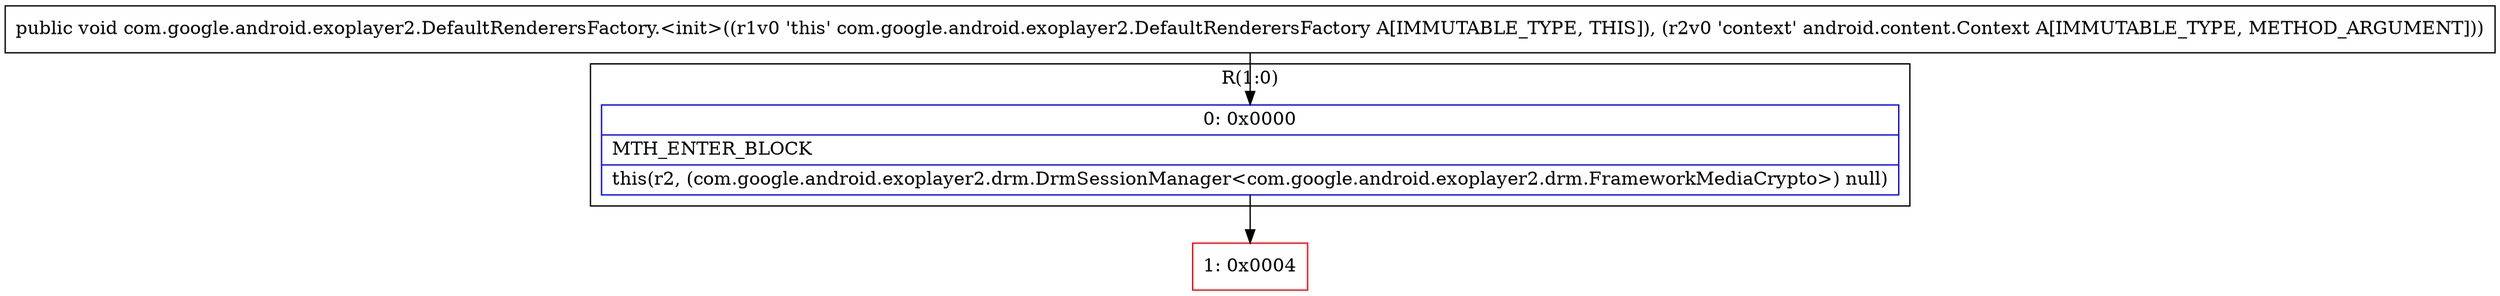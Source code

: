 digraph "CFG forcom.google.android.exoplayer2.DefaultRenderersFactory.\<init\>(Landroid\/content\/Context;)V" {
subgraph cluster_Region_2010850332 {
label = "R(1:0)";
node [shape=record,color=blue];
Node_0 [shape=record,label="{0\:\ 0x0000|MTH_ENTER_BLOCK\l|this(r2, (com.google.android.exoplayer2.drm.DrmSessionManager\<com.google.android.exoplayer2.drm.FrameworkMediaCrypto\>) null)\l}"];
}
Node_1 [shape=record,color=red,label="{1\:\ 0x0004}"];
MethodNode[shape=record,label="{public void com.google.android.exoplayer2.DefaultRenderersFactory.\<init\>((r1v0 'this' com.google.android.exoplayer2.DefaultRenderersFactory A[IMMUTABLE_TYPE, THIS]), (r2v0 'context' android.content.Context A[IMMUTABLE_TYPE, METHOD_ARGUMENT])) }"];
MethodNode -> Node_0;
Node_0 -> Node_1;
}

